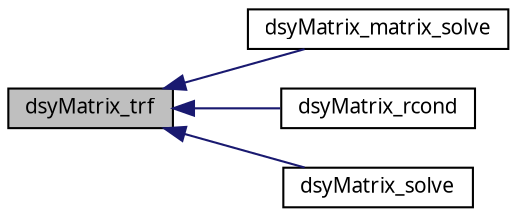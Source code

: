 digraph G
{
  edge [fontname="FreeSans.ttf",fontsize=10,labelfontname="FreeSans.ttf",labelfontsize=10];
  node [fontname="FreeSans.ttf",fontsize=10,shape=record];
  rankdir=LR;
  Node1 [label="dsyMatrix_trf",height=0.2,width=0.4,color="black", fillcolor="grey75", style="filled" fontcolor="black"];
  Node1 -> Node2 [dir=back,color="midnightblue",fontsize=10,style="solid",fontname="FreeSans.ttf"];
  Node2 [label="dsyMatrix_matrix_solve",height=0.2,width=0.4,color="black", fillcolor="white", style="filled",URL="$dsyMatrix_8h.html#729dcefd1ff17369b45dcd4f7feda7ab"];
  Node1 -> Node3 [dir=back,color="midnightblue",fontsize=10,style="solid",fontname="FreeSans.ttf"];
  Node3 [label="dsyMatrix_rcond",height=0.2,width=0.4,color="black", fillcolor="white", style="filled",URL="$dsyMatrix_8h.html#b262747a9bb8df9b06e3c234260dd92b"];
  Node1 -> Node4 [dir=back,color="midnightblue",fontsize=10,style="solid",fontname="FreeSans.ttf"];
  Node4 [label="dsyMatrix_solve",height=0.2,width=0.4,color="black", fillcolor="white", style="filled",URL="$dsyMatrix_8h.html#ae157f861f04cdf7e60f1ce5f5e9c96d"];
}
